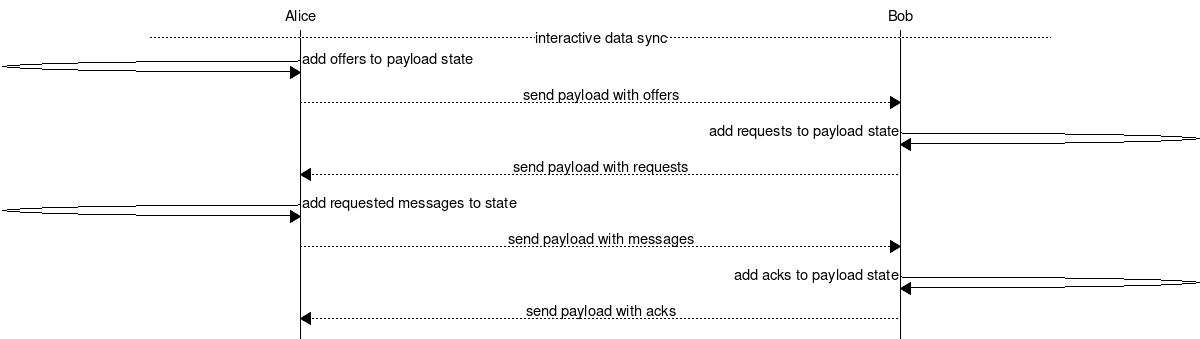 # Alice and Bob: interactive data sync
msc {
  hscale="2", wordwraparcs=on;

  alice [label="Alice"],
  bob [label="Bob"];

  --- [label="interactive data sync"];
  alice => alice [label="add offers to payload state"];
  alice >> bob [label="send payload with offers"];
    
  bob => bob [label="add requests to payload state"];
  bob >> alice [label="send payload with requests"];
  
  alice => alice [label="add requested messages to state"];
  alice >> bob [label="send payload with messages"];
  
  bob => bob [label="add acks to payload state"];
  bob >> alice [label="send payload with acks"];
}